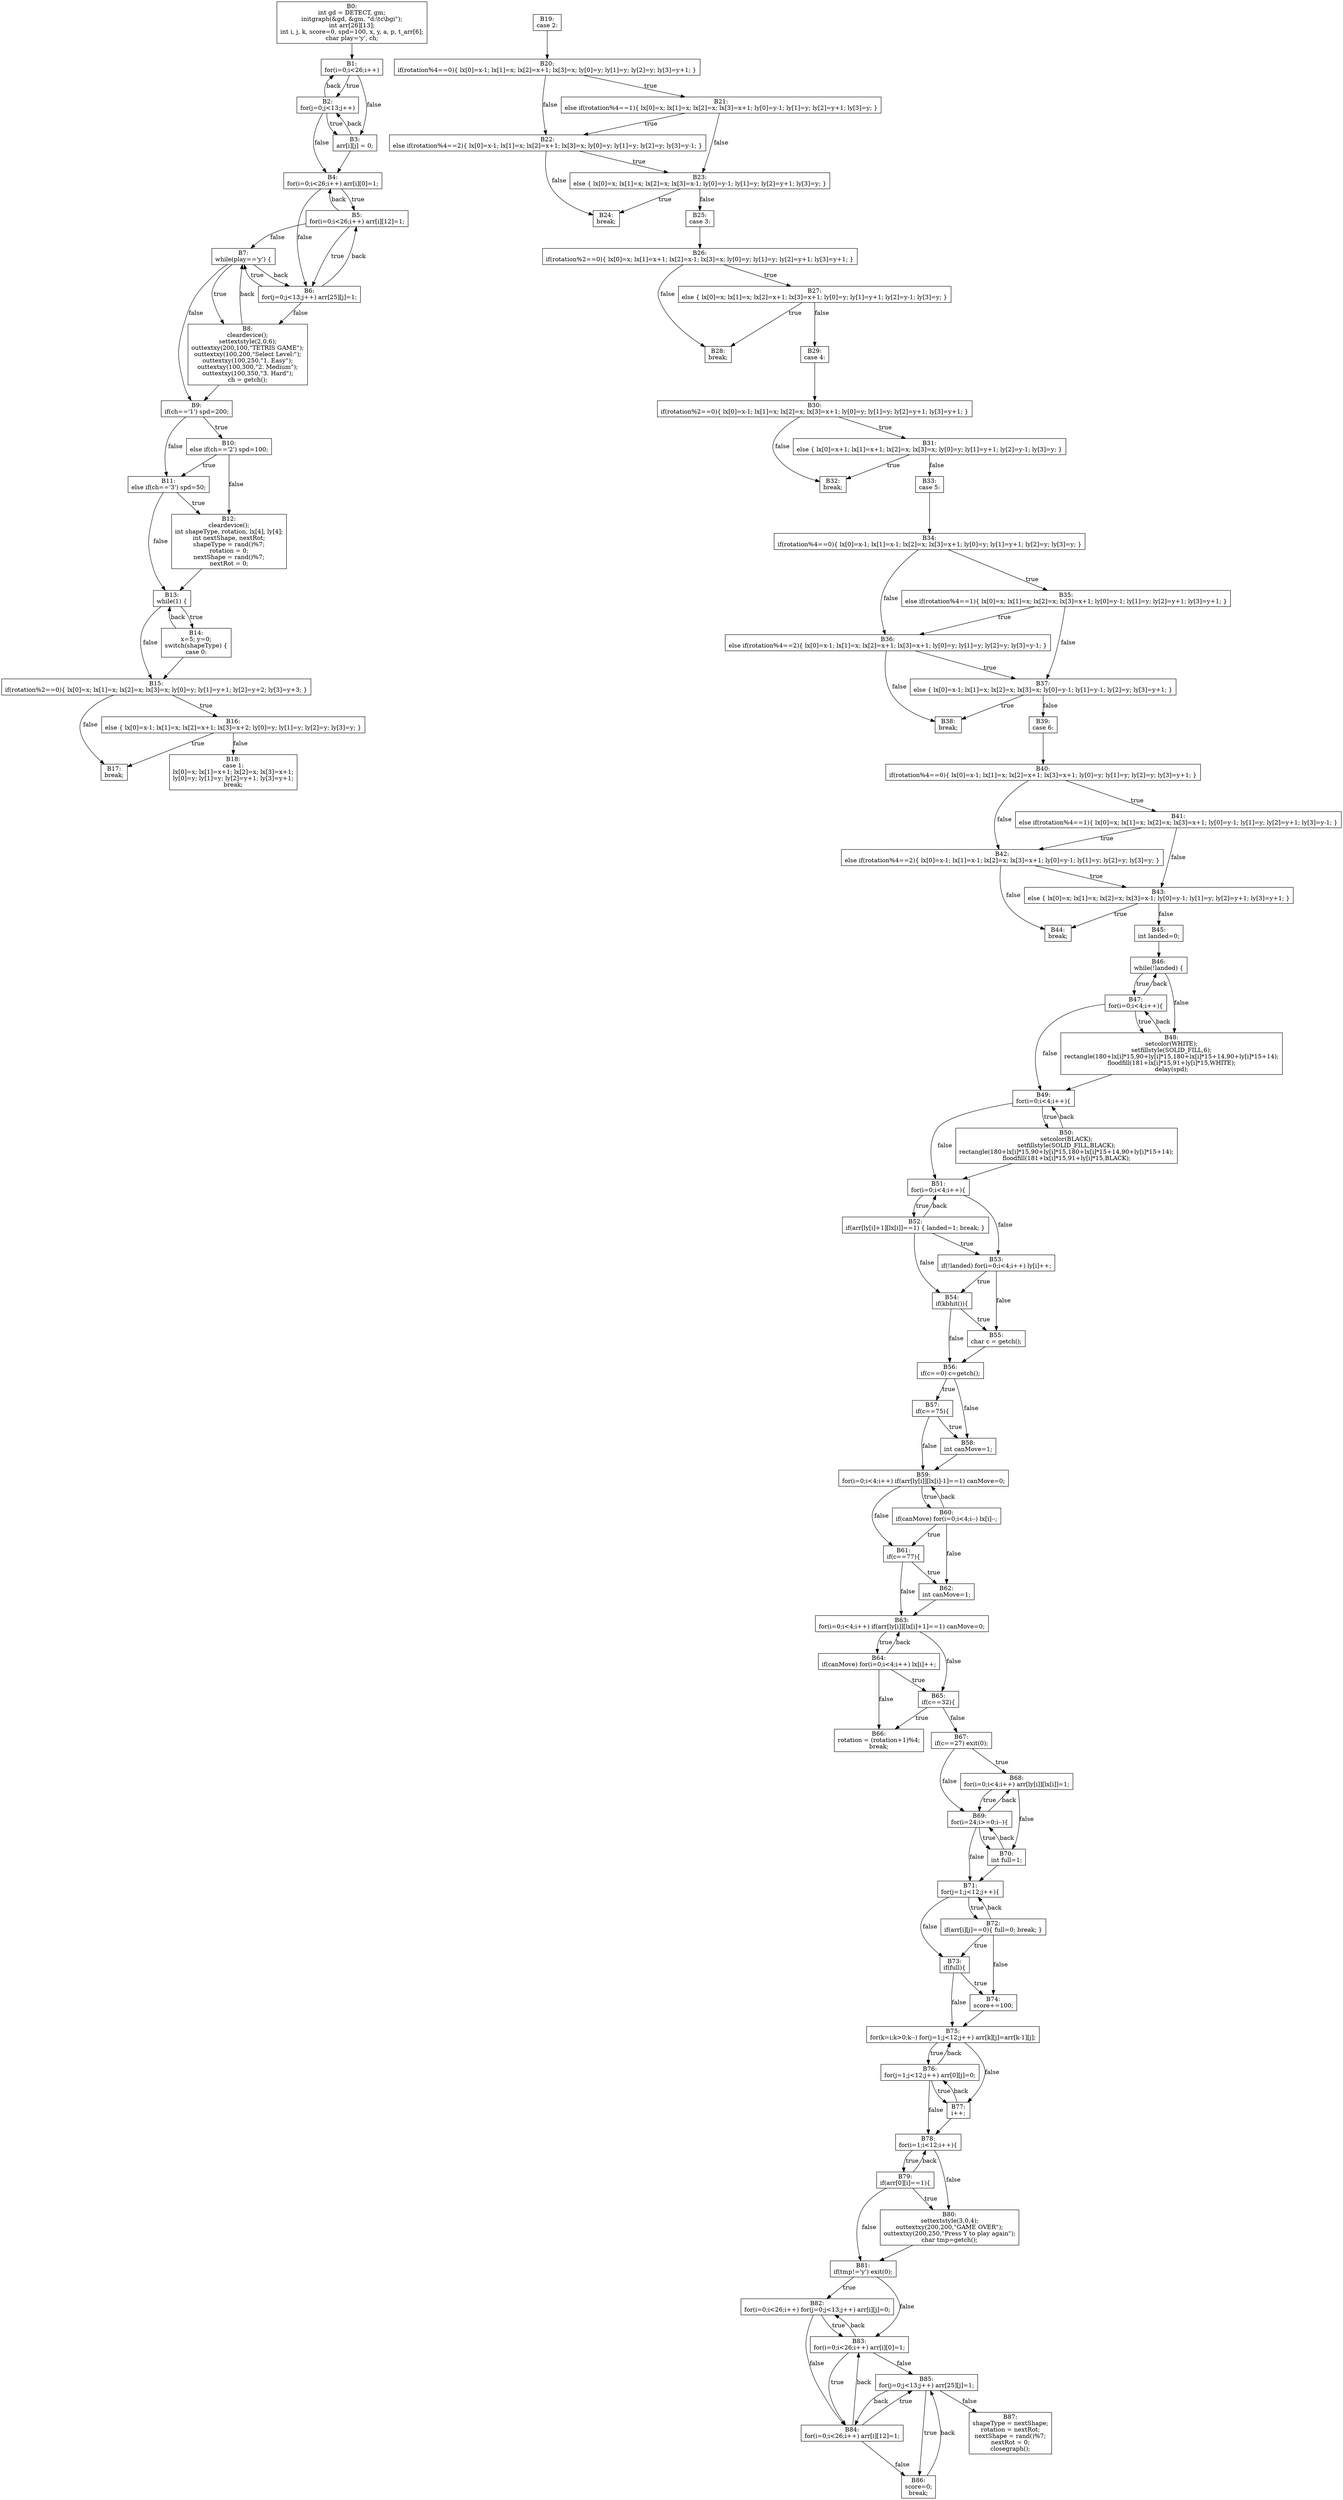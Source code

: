 digraph CFG {
    node [shape=box];
    B0 [label="B0:
int gd = DETECT, gm;
initgraph(&gd, &gm, \"d:\\tc\\bgi\");
int arr[26][13];
int i, j, k, score=0, spd=100, x, y, a, p, t_arr[6];
char play='y', ch;"];
    B1 [label="B1:
for(i=0;i<26;i++)"];
    B2 [label="B2:
for(j=0;j<13;j++)"];
    B3 [label="B3:
arr[i][j] = 0;"];
    B4 [label="B4:
for(i=0;i<26;i++) arr[i][0]=1;"];
    B5 [label="B5:
for(i=0;i<26;i++) arr[i][12]=1;"];
    B6 [label="B6:
for(j=0;j<13;j++) arr[25][j]=1;"];
    B7 [label="B7:
while(play=='y') {"];
    B8 [label="B8:
cleardevice();
settextstyle(2,0,6);
outtextxy(200,100,\"TETRIS GAME\");
outtextxy(100,200,\"Select Level:\");
outtextxy(100,250,\"1. Easy\");
outtextxy(100,300,\"2. Medium\");
outtextxy(100,350,\"3. Hard\");
ch = getch();"];
    B9 [label="B9:
if(ch=='1') spd=200;"];
    B10 [label="B10:
else if(ch=='2') spd=100;"];
    B11 [label="B11:
else if(ch=='3') spd=50;"];
    B12 [label="B12:
cleardevice();
int shapeType, rotation, lx[4], ly[4];
int nextShape, nextRot;
shapeType = rand()%7;
rotation = 0;
nextShape = rand()%7;
nextRot = 0;"];
    B13 [label="B13:
while(1) {"];
    B14 [label="B14:
x=5; y=0;
switch(shapeType) {
case 0:"];
    B15 [label="B15:
if(rotation%2==0){ lx[0]=x; lx[1]=x; lx[2]=x; lx[3]=x; ly[0]=y; ly[1]=y+1; ly[2]=y+2; ly[3]=y+3; }"];
    B16 [label="B16:
else { lx[0]=x-1; lx[1]=x; lx[2]=x+1; lx[3]=x+2; ly[0]=y; ly[1]=y; ly[2]=y; ly[3]=y; }"];
    B17 [label="B17:
break;"];
    B18 [label="B18:
case 1:
lx[0]=x; lx[1]=x+1; lx[2]=x; lx[3]=x+1;
ly[0]=y; ly[1]=y; ly[2]=y+1; ly[3]=y+1;
break;"];
    B19 [label="B19:
case 2:"];
    B20 [label="B20:
if(rotation%4==0){ lx[0]=x-1; lx[1]=x; lx[2]=x+1; lx[3]=x; ly[0]=y; ly[1]=y; ly[2]=y; ly[3]=y+1; }"];
    B21 [label="B21:
else if(rotation%4==1){ lx[0]=x; lx[1]=x; lx[2]=x; lx[3]=x+1; ly[0]=y-1; ly[1]=y; ly[2]=y+1; ly[3]=y; }"];
    B22 [label="B22:
else if(rotation%4==2){ lx[0]=x-1; lx[1]=x; lx[2]=x+1; lx[3]=x; ly[0]=y; ly[1]=y; ly[2]=y; ly[3]=y-1; }"];
    B23 [label="B23:
else { lx[0]=x; lx[1]=x; lx[2]=x; lx[3]=x-1; ly[0]=y-1; ly[1]=y; ly[2]=y+1; ly[3]=y; }"];
    B24 [label="B24:
break;"];
    B25 [label="B25:
case 3:"];
    B26 [label="B26:
if(rotation%2==0){ lx[0]=x; lx[1]=x+1; lx[2]=x-1; lx[3]=x; ly[0]=y; ly[1]=y; ly[2]=y+1; ly[3]=y+1; }"];
    B27 [label="B27:
else { lx[0]=x; lx[1]=x; lx[2]=x+1; lx[3]=x+1; ly[0]=y; ly[1]=y+1; ly[2]=y-1; ly[3]=y; }"];
    B28 [label="B28:
break;"];
    B29 [label="B29:
case 4:"];
    B30 [label="B30:
if(rotation%2==0){ lx[0]=x-1; lx[1]=x; lx[2]=x; lx[3]=x+1; ly[0]=y; ly[1]=y; ly[2]=y+1; ly[3]=y+1; }"];
    B31 [label="B31:
else { lx[0]=x+1; lx[1]=x+1; lx[2]=x; lx[3]=x; ly[0]=y; ly[1]=y+1; ly[2]=y-1; ly[3]=y; }"];
    B32 [label="B32:
break;"];
    B33 [label="B33:
case 5:"];
    B34 [label="B34:
if(rotation%4==0){ lx[0]=x-1; lx[1]=x-1; lx[2]=x; lx[3]=x+1; ly[0]=y; ly[1]=y+1; ly[2]=y; ly[3]=y; }"];
    B35 [label="B35:
else if(rotation%4==1){ lx[0]=x; lx[1]=x; lx[2]=x; lx[3]=x+1; ly[0]=y-1; ly[1]=y; ly[2]=y+1; ly[3]=y+1; }"];
    B36 [label="B36:
else if(rotation%4==2){ lx[0]=x-1; lx[1]=x; lx[2]=x+1; lx[3]=x+1; ly[0]=y; ly[1]=y; ly[2]=y; ly[3]=y-1; }"];
    B37 [label="B37:
else { lx[0]=x-1; lx[1]=x; lx[2]=x; lx[3]=x; ly[0]=y-1; ly[1]=y-1; ly[2]=y; ly[3]=y+1; }"];
    B38 [label="B38:
break;"];
    B39 [label="B39:
case 6:"];
    B40 [label="B40:
if(rotation%4==0){ lx[0]=x-1; lx[1]=x; lx[2]=x+1; lx[3]=x+1; ly[0]=y; ly[1]=y; ly[2]=y; ly[3]=y+1; }"];
    B41 [label="B41:
else if(rotation%4==1){ lx[0]=x; lx[1]=x; lx[2]=x; lx[3]=x+1; ly[0]=y-1; ly[1]=y; ly[2]=y+1; ly[3]=y-1; }"];
    B42 [label="B42:
else if(rotation%4==2){ lx[0]=x-1; lx[1]=x-1; lx[2]=x; lx[3]=x+1; ly[0]=y-1; ly[1]=y; ly[2]=y; ly[3]=y; }"];
    B43 [label="B43:
else { lx[0]=x; lx[1]=x; lx[2]=x; lx[3]=x-1; ly[0]=y-1; ly[1]=y; ly[2]=y+1; ly[3]=y+1; }"];
    B44 [label="B44:
break;"];
    B45 [label="B45:
int landed=0;"];
    B46 [label="B46:
while(!landed) {"];
    B47 [label="B47:
for(i=0;i<4;i++){"];
    B48 [label="B48:
setcolor(WHITE);
setfillstyle(SOLID_FILL,6);
rectangle(180+lx[i]*15,90+ly[i]*15,180+lx[i]*15+14,90+ly[i]*15+14);
floodfill(181+lx[i]*15,91+ly[i]*15,WHITE);
delay(spd);"];
    B49 [label="B49:
for(i=0;i<4;i++){"];
    B50 [label="B50:
setcolor(BLACK);
setfillstyle(SOLID_FILL,BLACK);
rectangle(180+lx[i]*15,90+ly[i]*15,180+lx[i]*15+14,90+ly[i]*15+14);
floodfill(181+lx[i]*15,91+ly[i]*15,BLACK);"];
    B51 [label="B51:
for(i=0;i<4;i++){"];
    B52 [label="B52:
if(arr[ly[i]+1][lx[i]]==1) { landed=1; break; }"];
    B53 [label="B53:
if(!landed) for(i=0;i<4;i++) ly[i]++;"];
    B54 [label="B54:
if(kbhit()){"];
    B55 [label="B55:
char c = getch();"];
    B56 [label="B56:
if(c==0) c=getch();"];
    B57 [label="B57:
if(c==75){"];
    B58 [label="B58:
int canMove=1;"];
    B59 [label="B59:
for(i=0;i<4;i++) if(arr[ly[i]][lx[i]-1]==1) canMove=0;"];
    B60 [label="B60:
if(canMove) for(i=0;i<4;i--) lx[i]--;"];
    B61 [label="B61:
if(c==77){"];
    B62 [label="B62:
int canMove=1;"];
    B63 [label="B63:
for(i=0;i<4;i++) if(arr[ly[i]][lx[i]+1]==1) canMove=0;"];
    B64 [label="B64:
if(canMove) for(i=0;i<4;i++) lx[i]++;"];
    B65 [label="B65:
if(c==32){"];
    B66 [label="B66:
rotation = (rotation+1)%4;
break;"];
    B67 [label="B67:
if(c==27) exit(0);"];
    B68 [label="B68:
for(i=0;i<4;i++) arr[ly[i]][lx[i]]=1;"];
    B69 [label="B69:
for(i=24;i>=0;i--){"];
    B70 [label="B70:
int full=1;"];
    B71 [label="B71:
for(j=1;j<12;j++){"];
    B72 [label="B72:
if(arr[i][j]==0){ full=0; break; }"];
    B73 [label="B73:
if(full){"];
    B74 [label="B74:
score+=100;"];
    B75 [label="B75:
for(k=i;k>0;k--) for(j=1;j<12;j++) arr[k][j]=arr[k-1][j];"];
    B76 [label="B76:
for(j=1;j<12;j++) arr[0][j]=0;"];
    B77 [label="B77:
i++;"];
    B78 [label="B78:
for(i=1;i<12;i++){"];
    B79 [label="B79:
if(arr[0][i]==1){"];
    B80 [label="B80:
settextstyle(3,0,4);
outtextxy(200,200,\"GAME OVER\");
outtextxy(200,250,\"Press Y to play again\");
char tmp=getch();"];
    B81 [label="B81:
if(tmp!='y') exit(0);"];
    B82 [label="B82:
for(i=0;i<26;i++) for(j=0;j<13;j++) arr[i][j]=0;"];
    B83 [label="B83:
for(i=0;i<26;i++) arr[i][0]=1;"];
    B84 [label="B84:
for(i=0;i<26;i++) arr[i][12]=1;"];
    B85 [label="B85:
for(j=0;j<13;j++) arr[25][j]=1;"];
    B86 [label="B86:
score=0;
break;"];
    B87 [label="B87:
shapeType = nextShape;
rotation = nextRot;
nextShape = rand()%7;
nextRot = 0;
closegraph();"];
    B0 -> B1;
    B1 -> B2 [label="true"];
    B1 -> B3 [label="false"];
    B2 -> B1 [label="back"];
    B2 -> B3 [label="true"];
    B2 -> B4 [label="false"];
    B3 -> B2 [label="back"];
    B3 -> B4;
    B4 -> B5 [label="true"];
    B4 -> B6 [label="false"];
    B5 -> B4 [label="back"];
    B5 -> B6 [label="true"];
    B5 -> B7 [label="false"];
    B6 -> B5 [label="back"];
    B6 -> B7 [label="true"];
    B6 -> B8 [label="false"];
    B7 -> B6 [label="back"];
    B7 -> B8 [label="true"];
    B7 -> B9 [label="false"];
    B8 -> B7 [label="back"];
    B8 -> B9;
    B9 -> B10 [label="true"];
    B9 -> B11 [label="false"];
    B10 -> B11 [label="true"];
    B10 -> B12 [label="false"];
    B11 -> B12 [label="true"];
    B11 -> B13 [label="false"];
    B12 -> B13;
    B13 -> B14 [label="true"];
    B13 -> B15 [label="false"];
    B14 -> B13 [label="back"];
    B14 -> B15;
    B15 -> B16 [label="true"];
    B15 -> B17 [label="false"];
    B16 -> B17 [label="true"];
    B16 -> B18 [label="false"];
    B19 -> B20;
    B20 -> B21 [label="true"];
    B20 -> B22 [label="false"];
    B21 -> B22 [label="true"];
    B21 -> B23 [label="false"];
    B22 -> B23 [label="true"];
    B22 -> B24 [label="false"];
    B23 -> B24 [label="true"];
    B23 -> B25 [label="false"];
    B25 -> B26;
    B26 -> B27 [label="true"];
    B26 -> B28 [label="false"];
    B27 -> B28 [label="true"];
    B27 -> B29 [label="false"];
    B29 -> B30;
    B30 -> B31 [label="true"];
    B30 -> B32 [label="false"];
    B31 -> B32 [label="true"];
    B31 -> B33 [label="false"];
    B33 -> B34;
    B34 -> B35 [label="true"];
    B34 -> B36 [label="false"];
    B35 -> B36 [label="true"];
    B35 -> B37 [label="false"];
    B36 -> B37 [label="true"];
    B36 -> B38 [label="false"];
    B37 -> B38 [label="true"];
    B37 -> B39 [label="false"];
    B39 -> B40;
    B40 -> B41 [label="true"];
    B40 -> B42 [label="false"];
    B41 -> B42 [label="true"];
    B41 -> B43 [label="false"];
    B42 -> B43 [label="true"];
    B42 -> B44 [label="false"];
    B43 -> B44 [label="true"];
    B43 -> B45 [label="false"];
    B45 -> B46;
    B46 -> B47 [label="true"];
    B46 -> B48 [label="false"];
    B47 -> B46 [label="back"];
    B47 -> B48 [label="true"];
    B47 -> B49 [label="false"];
    B48 -> B47 [label="back"];
    B48 -> B49;
    B49 -> B50 [label="true"];
    B49 -> B51 [label="false"];
    B50 -> B49 [label="back"];
    B50 -> B51;
    B51 -> B52 [label="true"];
    B51 -> B53 [label="false"];
    B52 -> B51 [label="back"];
    B52 -> B53 [label="true"];
    B52 -> B54 [label="false"];
    B53 -> B54 [label="true"];
    B53 -> B55 [label="false"];
    B54 -> B55 [label="true"];
    B54 -> B56 [label="false"];
    B55 -> B56;
    B56 -> B57 [label="true"];
    B56 -> B58 [label="false"];
    B57 -> B58 [label="true"];
    B57 -> B59 [label="false"];
    B58 -> B59;
    B59 -> B60 [label="true"];
    B59 -> B61 [label="false"];
    B60 -> B59 [label="back"];
    B60 -> B61 [label="true"];
    B60 -> B62 [label="false"];
    B61 -> B62 [label="true"];
    B61 -> B63 [label="false"];
    B62 -> B63;
    B63 -> B64 [label="true"];
    B63 -> B65 [label="false"];
    B64 -> B63 [label="back"];
    B64 -> B65 [label="true"];
    B64 -> B66 [label="false"];
    B65 -> B66 [label="true"];
    B65 -> B67 [label="false"];
    B67 -> B68 [label="true"];
    B67 -> B69 [label="false"];
    B68 -> B69 [label="true"];
    B68 -> B70 [label="false"];
    B69 -> B68 [label="back"];
    B69 -> B70 [label="true"];
    B69 -> B71 [label="false"];
    B70 -> B69 [label="back"];
    B70 -> B71;
    B71 -> B72 [label="true"];
    B71 -> B73 [label="false"];
    B72 -> B71 [label="back"];
    B72 -> B73 [label="true"];
    B72 -> B74 [label="false"];
    B73 -> B74 [label="true"];
    B73 -> B75 [label="false"];
    B74 -> B75;
    B75 -> B76 [label="true"];
    B75 -> B77 [label="false"];
    B76 -> B75 [label="back"];
    B76 -> B77 [label="true"];
    B76 -> B78 [label="false"];
    B77 -> B76 [label="back"];
    B77 -> B78;
    B78 -> B79 [label="true"];
    B78 -> B80 [label="false"];
    B79 -> B78 [label="back"];
    B79 -> B80 [label="true"];
    B79 -> B81 [label="false"];
    B80 -> B81;
    B81 -> B82 [label="true"];
    B81 -> B83 [label="false"];
    B82 -> B83 [label="true"];
    B82 -> B84 [label="false"];
    B83 -> B82 [label="back"];
    B83 -> B84 [label="true"];
    B83 -> B85 [label="false"];
    B84 -> B83 [label="back"];
    B84 -> B85 [label="true"];
    B84 -> B86 [label="false"];
    B85 -> B84 [label="back"];
    B85 -> B86 [label="true"];
    B85 -> B87 [label="false"];
    B86 -> B85 [label="back"];
}